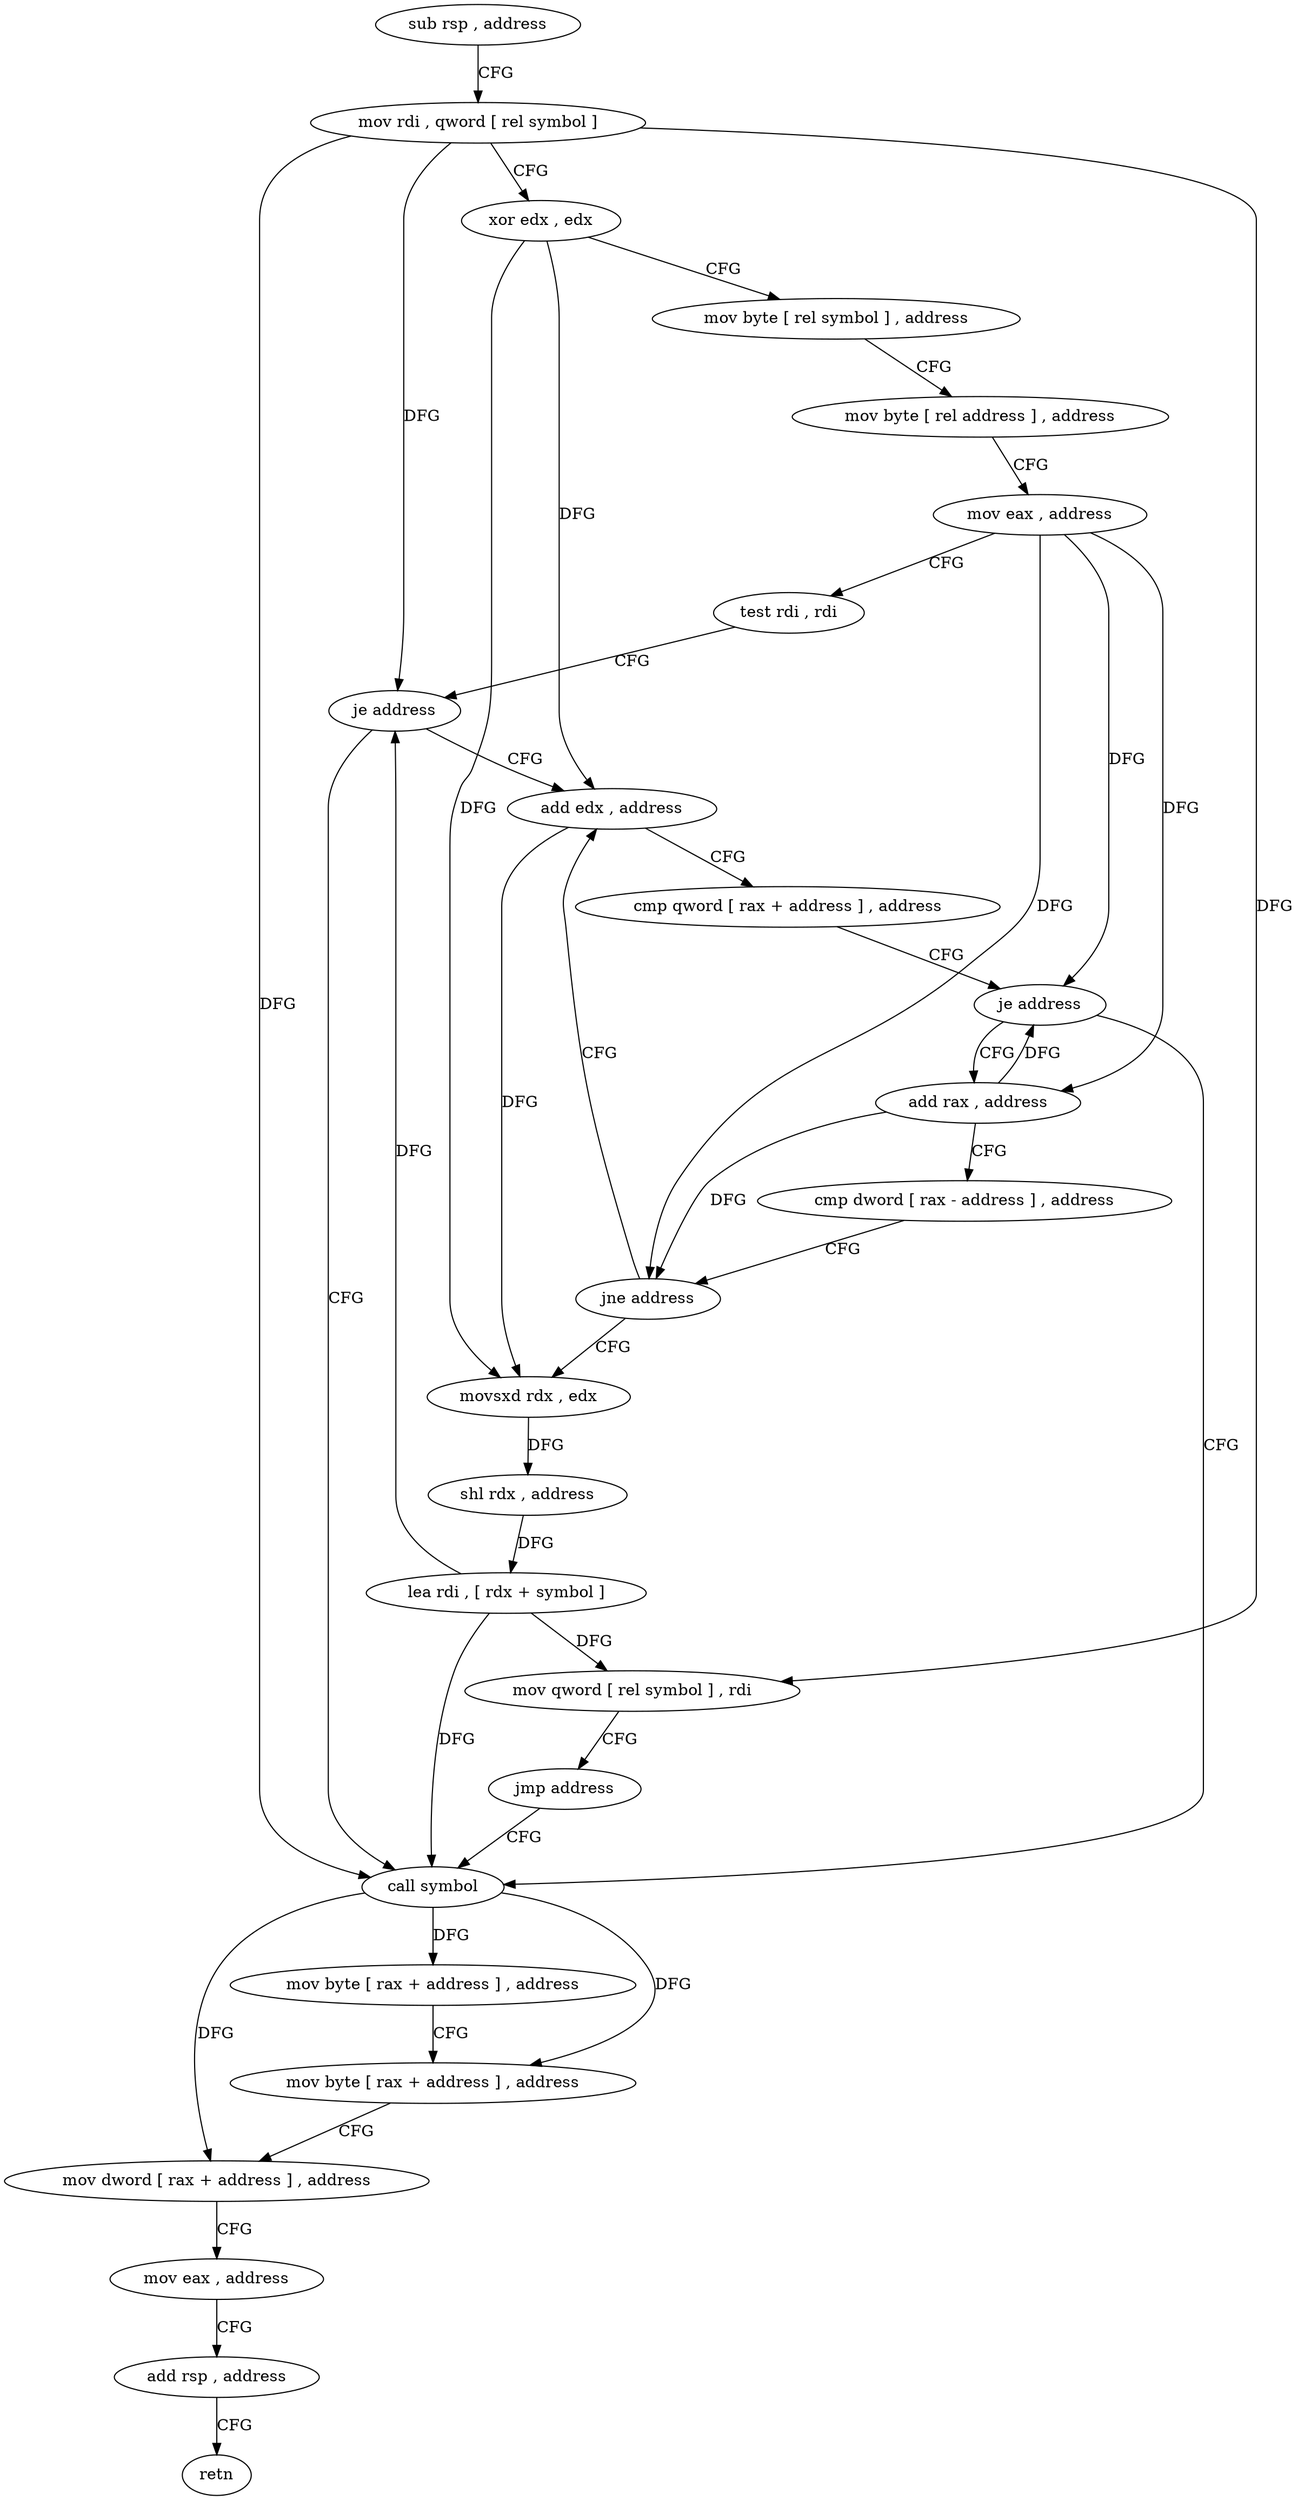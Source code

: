 digraph "func" {
"4272160" [label = "sub rsp , address" ]
"4272164" [label = "mov rdi , qword [ rel symbol ]" ]
"4272171" [label = "xor edx , edx" ]
"4272173" [label = "mov byte [ rel symbol ] , address" ]
"4272180" [label = "mov byte [ rel address ] , address" ]
"4272187" [label = "mov eax , address" ]
"4272192" [label = "test rdi , rdi" ]
"4272195" [label = "je address" ]
"4272232" [label = "add edx , address" ]
"4272197" [label = "call symbol" ]
"4272235" [label = "cmp qword [ rax + address ] , address" ]
"4272240" [label = "je address" ]
"4272242" [label = "add rax , address" ]
"4272202" [label = "mov byte [ rax + address ] , address" ]
"4272206" [label = "mov byte [ rax + address ] , address" ]
"4272210" [label = "mov dword [ rax + address ] , address" ]
"4272217" [label = "mov eax , address" ]
"4272222" [label = "add rsp , address" ]
"4272226" [label = "retn" ]
"4272246" [label = "cmp dword [ rax - address ] , address" ]
"4272250" [label = "jne address" ]
"4272252" [label = "movsxd rdx , edx" ]
"4272255" [label = "shl rdx , address" ]
"4272259" [label = "lea rdi , [ rdx + symbol ]" ]
"4272266" [label = "mov qword [ rel symbol ] , rdi" ]
"4272273" [label = "jmp address" ]
"4272160" -> "4272164" [ label = "CFG" ]
"4272164" -> "4272171" [ label = "CFG" ]
"4272164" -> "4272195" [ label = "DFG" ]
"4272164" -> "4272197" [ label = "DFG" ]
"4272164" -> "4272266" [ label = "DFG" ]
"4272171" -> "4272173" [ label = "CFG" ]
"4272171" -> "4272232" [ label = "DFG" ]
"4272171" -> "4272252" [ label = "DFG" ]
"4272173" -> "4272180" [ label = "CFG" ]
"4272180" -> "4272187" [ label = "CFG" ]
"4272187" -> "4272192" [ label = "CFG" ]
"4272187" -> "4272240" [ label = "DFG" ]
"4272187" -> "4272242" [ label = "DFG" ]
"4272187" -> "4272250" [ label = "DFG" ]
"4272192" -> "4272195" [ label = "CFG" ]
"4272195" -> "4272232" [ label = "CFG" ]
"4272195" -> "4272197" [ label = "CFG" ]
"4272232" -> "4272235" [ label = "CFG" ]
"4272232" -> "4272252" [ label = "DFG" ]
"4272197" -> "4272202" [ label = "DFG" ]
"4272197" -> "4272206" [ label = "DFG" ]
"4272197" -> "4272210" [ label = "DFG" ]
"4272235" -> "4272240" [ label = "CFG" ]
"4272240" -> "4272197" [ label = "CFG" ]
"4272240" -> "4272242" [ label = "CFG" ]
"4272242" -> "4272246" [ label = "CFG" ]
"4272242" -> "4272240" [ label = "DFG" ]
"4272242" -> "4272250" [ label = "DFG" ]
"4272202" -> "4272206" [ label = "CFG" ]
"4272206" -> "4272210" [ label = "CFG" ]
"4272210" -> "4272217" [ label = "CFG" ]
"4272217" -> "4272222" [ label = "CFG" ]
"4272222" -> "4272226" [ label = "CFG" ]
"4272246" -> "4272250" [ label = "CFG" ]
"4272250" -> "4272232" [ label = "CFG" ]
"4272250" -> "4272252" [ label = "CFG" ]
"4272252" -> "4272255" [ label = "DFG" ]
"4272255" -> "4272259" [ label = "DFG" ]
"4272259" -> "4272266" [ label = "DFG" ]
"4272259" -> "4272195" [ label = "DFG" ]
"4272259" -> "4272197" [ label = "DFG" ]
"4272266" -> "4272273" [ label = "CFG" ]
"4272273" -> "4272197" [ label = "CFG" ]
}

